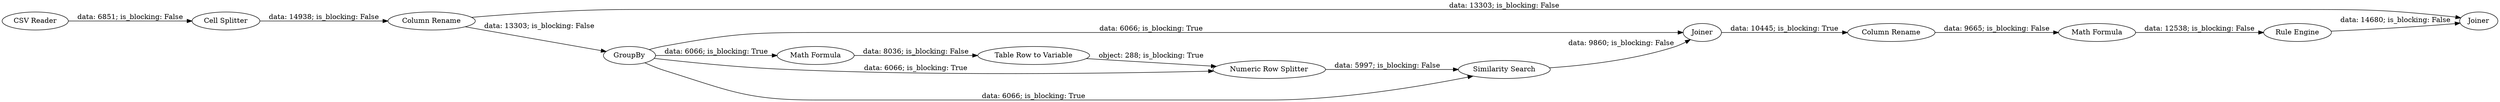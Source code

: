 digraph {
	"-980913368794070023_7" [label="Similarity Search"]
	"-980913368794070023_15" [label="Rule Engine"]
	"-980913368794070023_14" [label=Joiner]
	"-980913368794070023_8" [label="Numeric Row Splitter"]
	"-980913368794070023_6" [label=GroupBy]
	"-980913368794070023_16" [label="Math Formula"]
	"-980913368794070023_1" [label="CSV Reader"]
	"-980913368794070023_2" [label="Cell Splitter"]
	"-980913368794070023_11" [label="Table Row to Variable"]
	"-980913368794070023_12" [label=Joiner]
	"-980913368794070023_9" [label="Math Formula"]
	"-980913368794070023_5" [label="Column Rename"]
	"-980913368794070023_13" [label="Column Rename"]
	"-980913368794070023_12" -> "-980913368794070023_13" [label="data: 10445; is_blocking: True"]
	"-980913368794070023_15" -> "-980913368794070023_14" [label="data: 14680; is_blocking: False"]
	"-980913368794070023_6" -> "-980913368794070023_12" [label="data: 6066; is_blocking: True"]
	"-980913368794070023_2" -> "-980913368794070023_5" [label="data: 14938; is_blocking: False"]
	"-980913368794070023_1" -> "-980913368794070023_2" [label="data: 6851; is_blocking: False"]
	"-980913368794070023_6" -> "-980913368794070023_7" [label="data: 6066; is_blocking: True"]
	"-980913368794070023_13" -> "-980913368794070023_16" [label="data: 9665; is_blocking: False"]
	"-980913368794070023_5" -> "-980913368794070023_6" [label="data: 13303; is_blocking: False"]
	"-980913368794070023_16" -> "-980913368794070023_15" [label="data: 12538; is_blocking: False"]
	"-980913368794070023_8" -> "-980913368794070023_7" [label="data: 5997; is_blocking: False"]
	"-980913368794070023_6" -> "-980913368794070023_9" [label="data: 6066; is_blocking: True"]
	"-980913368794070023_11" -> "-980913368794070023_8" [label="object: 288; is_blocking: True"]
	"-980913368794070023_5" -> "-980913368794070023_14" [label="data: 13303; is_blocking: False"]
	"-980913368794070023_7" -> "-980913368794070023_12" [label="data: 9860; is_blocking: False"]
	"-980913368794070023_9" -> "-980913368794070023_11" [label="data: 8036; is_blocking: False"]
	"-980913368794070023_6" -> "-980913368794070023_8" [label="data: 6066; is_blocking: True"]
	rankdir=LR
}
